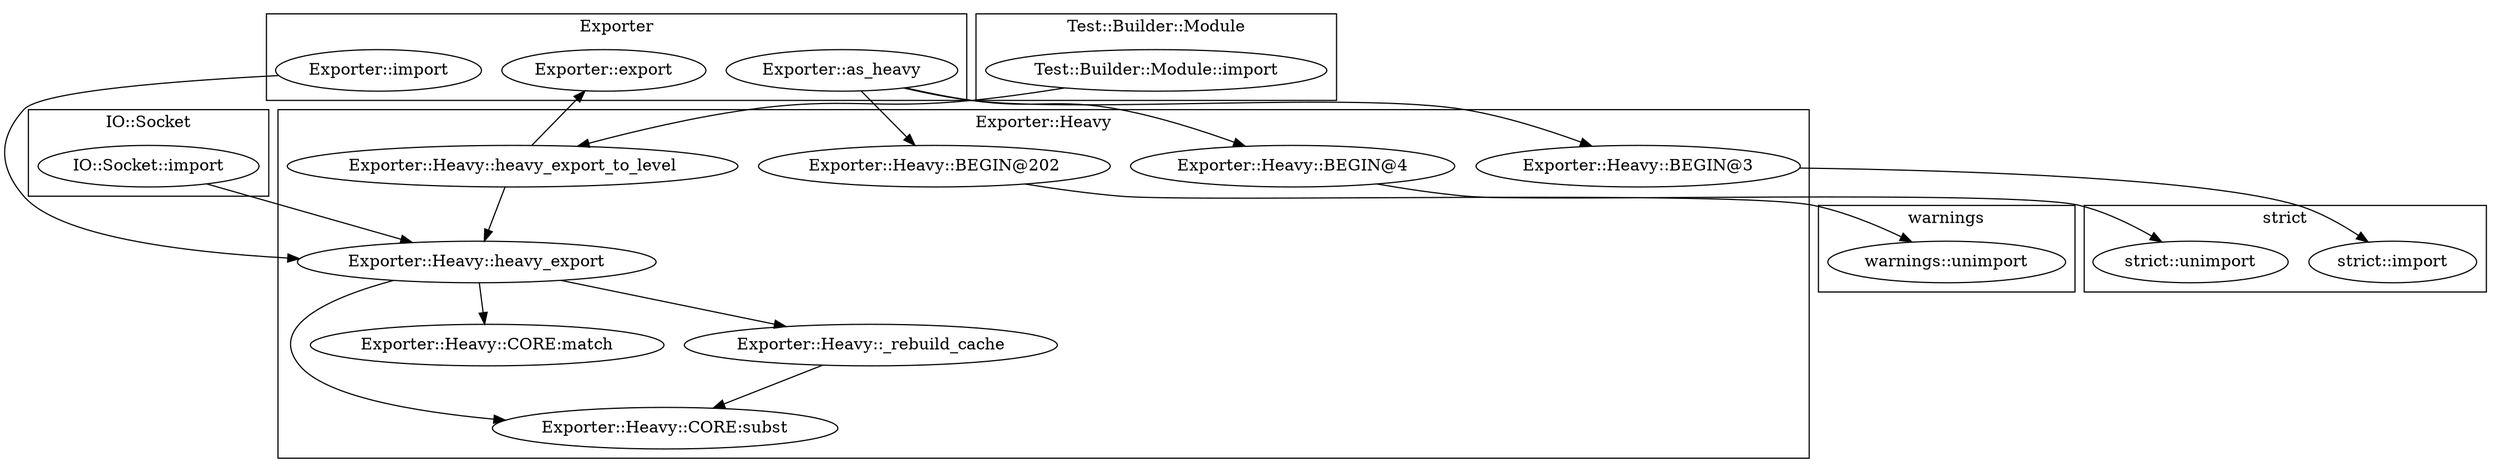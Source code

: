 digraph {
graph [overlap=false]
subgraph cluster_strict {
	label="strict";
	"strict::import";
	"strict::unimport";
}
subgraph cluster_Exporter {
	label="Exporter";
	"Exporter::as_heavy";
	"Exporter::import";
	"Exporter::export";
}
subgraph cluster_Exporter_Heavy {
	label="Exporter::Heavy";
	"Exporter::Heavy::CORE:subst";
	"Exporter::Heavy::heavy_export";
	"Exporter::Heavy::BEGIN@202";
	"Exporter::Heavy::heavy_export_to_level";
	"Exporter::Heavy::BEGIN@4";
	"Exporter::Heavy::CORE:match";
	"Exporter::Heavy::BEGIN@3";
	"Exporter::Heavy::_rebuild_cache";
}
subgraph cluster_warnings {
	label="warnings";
	"warnings::unimport";
}
subgraph cluster_Test_Builder_Module {
	label="Test::Builder::Module";
	"Test::Builder::Module::import";
}
subgraph cluster_IO_Socket {
	label="IO::Socket";
	"IO::Socket::import";
}
"Exporter::Heavy::heavy_export_to_level" -> "Exporter::export";
"Exporter::Heavy::BEGIN@202" -> "warnings::unimport";
"Exporter::Heavy::heavy_export" -> "Exporter::Heavy::_rebuild_cache";
"Exporter::Heavy::BEGIN@3" -> "strict::import";
"Exporter::Heavy::BEGIN@4" -> "strict::unimport";
"Exporter::Heavy::heavy_export" -> "Exporter::Heavy::CORE:match";
"Exporter::as_heavy" -> "Exporter::Heavy::BEGIN@202";
"Exporter::as_heavy" -> "Exporter::Heavy::BEGIN@3";
"Exporter::as_heavy" -> "Exporter::Heavy::BEGIN@4";
"Test::Builder::Module::import" -> "Exporter::Heavy::heavy_export_to_level";
"Exporter::Heavy::heavy_export_to_level" -> "Exporter::Heavy::heavy_export";
"IO::Socket::import" -> "Exporter::Heavy::heavy_export";
"Exporter::import" -> "Exporter::Heavy::heavy_export";
"Exporter::Heavy::heavy_export" -> "Exporter::Heavy::CORE:subst";
"Exporter::Heavy::_rebuild_cache" -> "Exporter::Heavy::CORE:subst";
}
